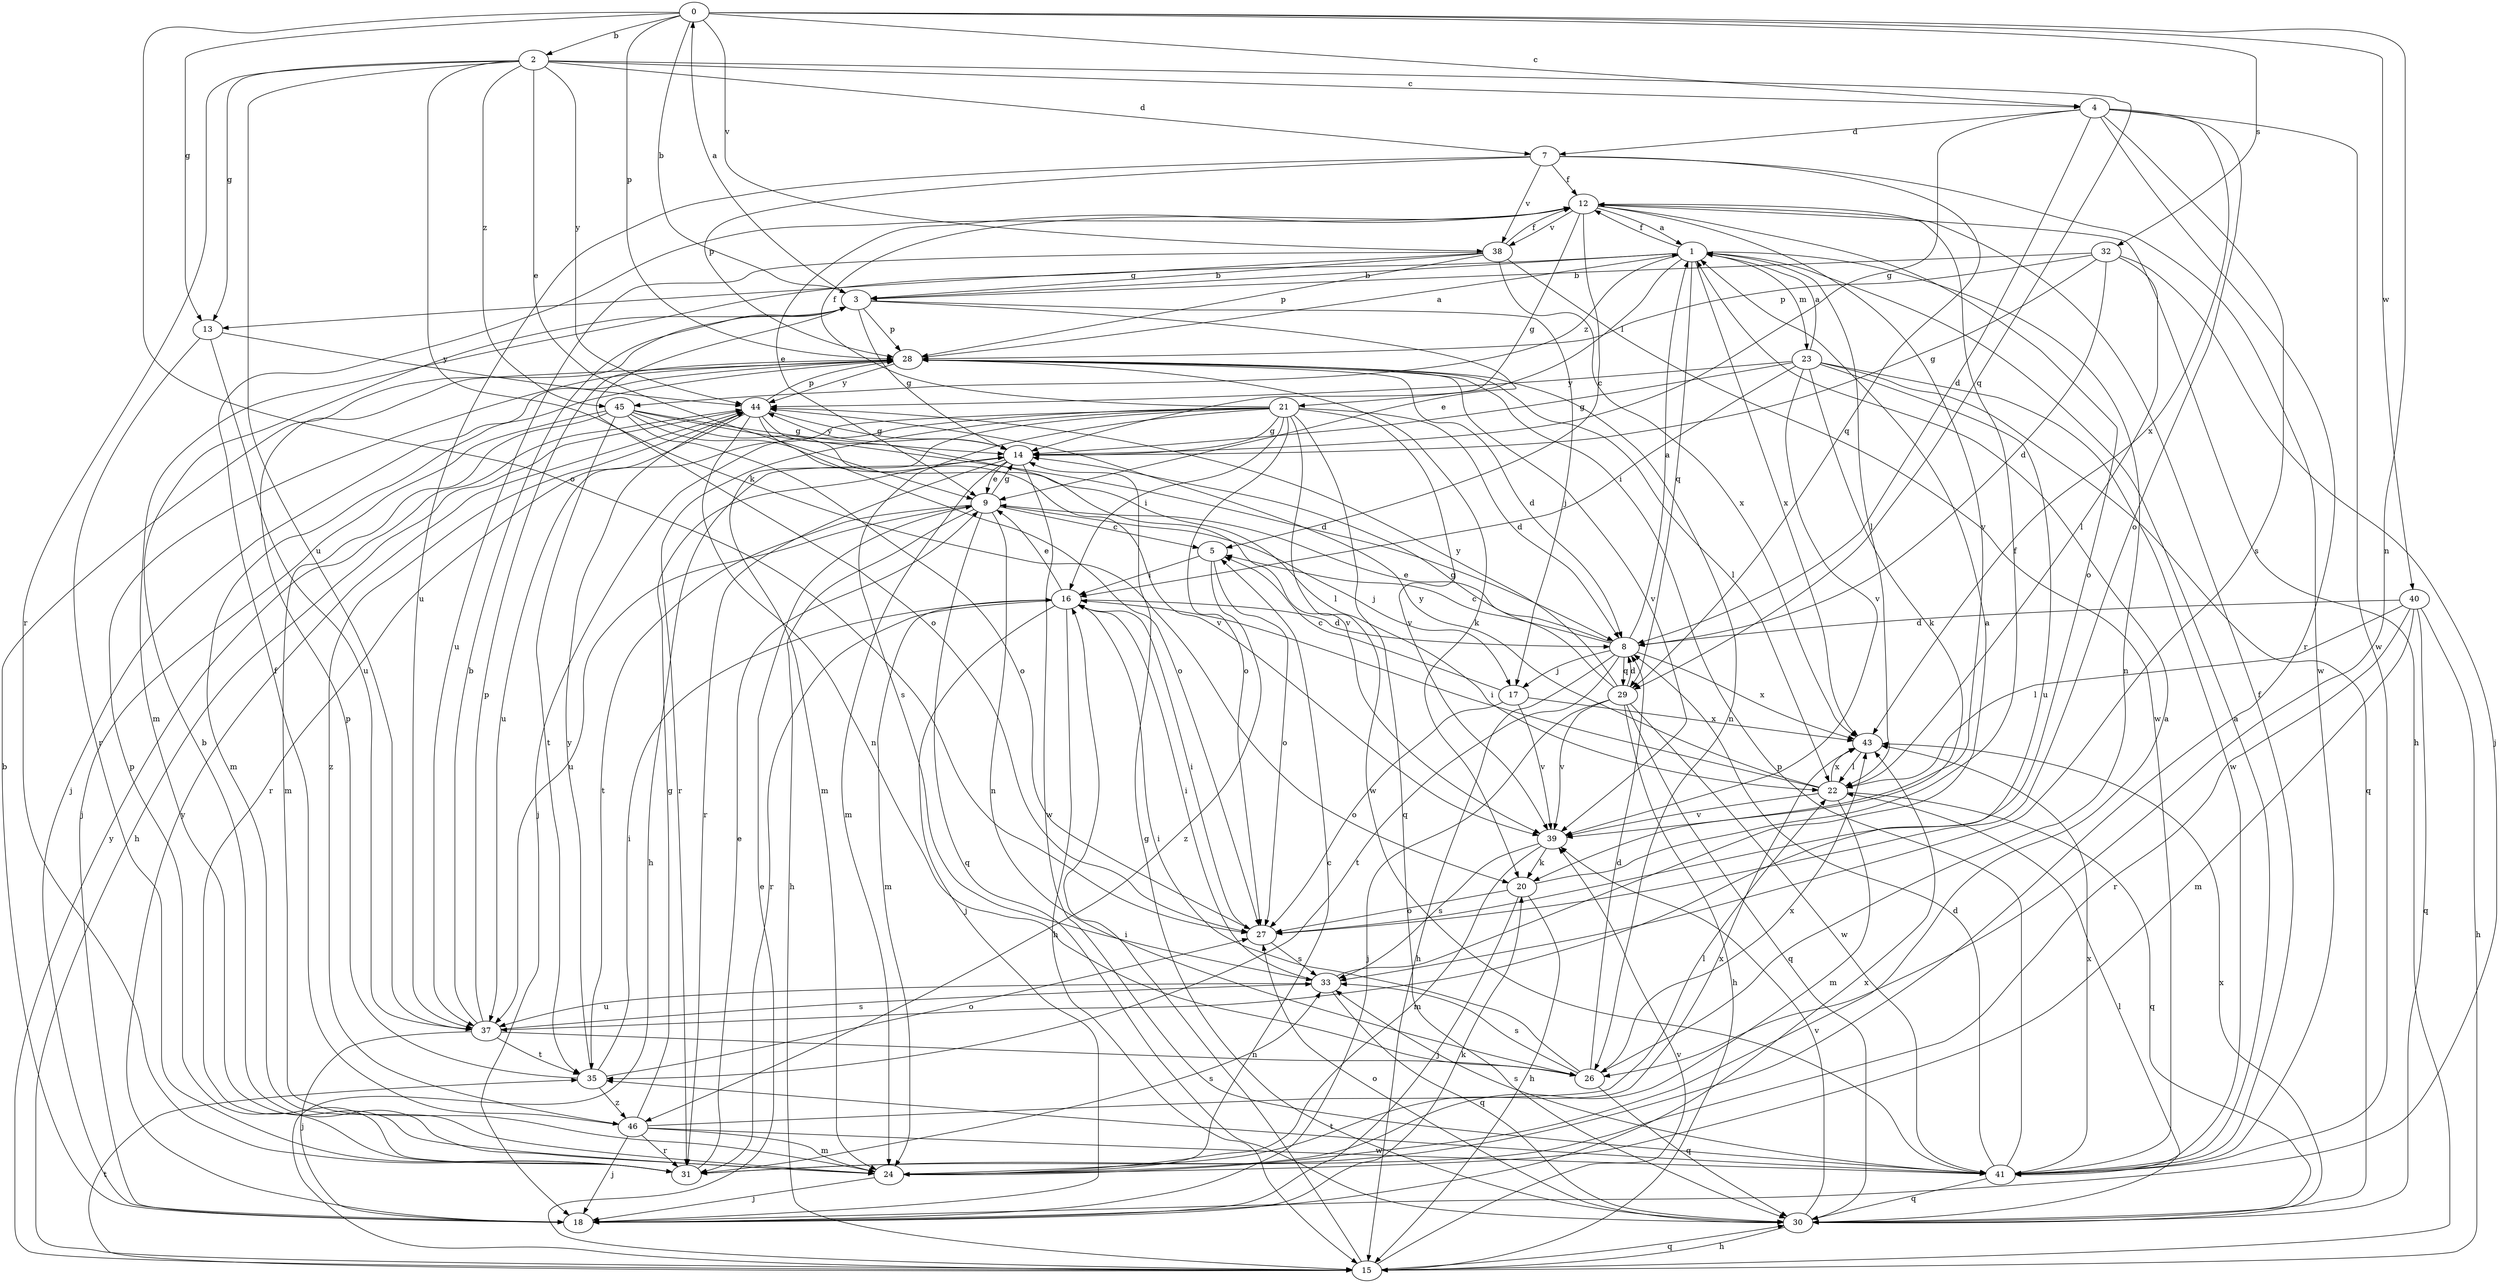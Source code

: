 strict digraph  {
0;
1;
2;
3;
4;
5;
7;
8;
9;
12;
13;
14;
15;
16;
17;
18;
20;
21;
22;
23;
24;
26;
27;
28;
29;
30;
31;
32;
33;
35;
37;
38;
39;
40;
41;
43;
44;
45;
46;
0 -> 2  [label=b];
0 -> 3  [label=b];
0 -> 4  [label=c];
0 -> 13  [label=g];
0 -> 26  [label=n];
0 -> 27  [label=o];
0 -> 28  [label=p];
0 -> 32  [label=s];
0 -> 38  [label=v];
0 -> 40  [label=w];
1 -> 3  [label=b];
1 -> 12  [label=f];
1 -> 13  [label=g];
1 -> 21  [label=l];
1 -> 22  [label=l];
1 -> 23  [label=m];
1 -> 26  [label=n];
1 -> 29  [label=q];
1 -> 43  [label=x];
1 -> 45  [label=z];
2 -> 4  [label=c];
2 -> 7  [label=d];
2 -> 9  [label=e];
2 -> 13  [label=g];
2 -> 20  [label=k];
2 -> 29  [label=q];
2 -> 31  [label=r];
2 -> 37  [label=u];
2 -> 44  [label=y];
2 -> 45  [label=z];
3 -> 0  [label=a];
3 -> 9  [label=e];
3 -> 14  [label=g];
3 -> 17  [label=j];
3 -> 27  [label=o];
3 -> 28  [label=p];
4 -> 7  [label=d];
4 -> 8  [label=d];
4 -> 14  [label=g];
4 -> 27  [label=o];
4 -> 31  [label=r];
4 -> 33  [label=s];
4 -> 41  [label=w];
4 -> 43  [label=x];
5 -> 16  [label=i];
5 -> 27  [label=o];
5 -> 46  [label=z];
7 -> 12  [label=f];
7 -> 28  [label=p];
7 -> 29  [label=q];
7 -> 37  [label=u];
7 -> 38  [label=v];
7 -> 41  [label=w];
8 -> 1  [label=a];
8 -> 5  [label=c];
8 -> 9  [label=e];
8 -> 15  [label=h];
8 -> 17  [label=j];
8 -> 29  [label=q];
8 -> 35  [label=t];
8 -> 43  [label=x];
9 -> 5  [label=c];
9 -> 14  [label=g];
9 -> 15  [label=h];
9 -> 17  [label=j];
9 -> 26  [label=n];
9 -> 30  [label=q];
9 -> 35  [label=t];
9 -> 37  [label=u];
12 -> 1  [label=a];
12 -> 5  [label=c];
12 -> 9  [label=e];
12 -> 14  [label=g];
12 -> 15  [label=h];
12 -> 27  [label=o];
12 -> 38  [label=v];
12 -> 39  [label=v];
13 -> 31  [label=r];
13 -> 37  [label=u];
13 -> 44  [label=y];
14 -> 9  [label=e];
14 -> 15  [label=h];
14 -> 24  [label=m];
14 -> 31  [label=r];
14 -> 41  [label=w];
14 -> 44  [label=y];
15 -> 9  [label=e];
15 -> 16  [label=i];
15 -> 30  [label=q];
15 -> 35  [label=t];
15 -> 39  [label=v];
15 -> 44  [label=y];
16 -> 8  [label=d];
16 -> 9  [label=e];
16 -> 15  [label=h];
16 -> 18  [label=j];
16 -> 24  [label=m];
16 -> 31  [label=r];
17 -> 5  [label=c];
17 -> 27  [label=o];
17 -> 39  [label=v];
17 -> 43  [label=x];
18 -> 3  [label=b];
18 -> 20  [label=k];
18 -> 43  [label=x];
18 -> 44  [label=y];
20 -> 12  [label=f];
20 -> 15  [label=h];
20 -> 18  [label=j];
20 -> 27  [label=o];
21 -> 8  [label=d];
21 -> 12  [label=f];
21 -> 14  [label=g];
21 -> 16  [label=i];
21 -> 18  [label=j];
21 -> 24  [label=m];
21 -> 27  [label=o];
21 -> 30  [label=q];
21 -> 31  [label=r];
21 -> 33  [label=s];
21 -> 37  [label=u];
21 -> 39  [label=v];
21 -> 41  [label=w];
22 -> 16  [label=i];
22 -> 24  [label=m];
22 -> 30  [label=q];
22 -> 39  [label=v];
22 -> 43  [label=x];
22 -> 44  [label=y];
23 -> 1  [label=a];
23 -> 14  [label=g];
23 -> 16  [label=i];
23 -> 20  [label=k];
23 -> 30  [label=q];
23 -> 37  [label=u];
23 -> 39  [label=v];
23 -> 41  [label=w];
23 -> 44  [label=y];
24 -> 1  [label=a];
24 -> 3  [label=b];
24 -> 5  [label=c];
24 -> 18  [label=j];
24 -> 43  [label=x];
26 -> 8  [label=d];
26 -> 16  [label=i];
26 -> 30  [label=q];
26 -> 33  [label=s];
26 -> 43  [label=x];
27 -> 16  [label=i];
27 -> 33  [label=s];
28 -> 1  [label=a];
28 -> 8  [label=d];
28 -> 18  [label=j];
28 -> 20  [label=k];
28 -> 22  [label=l];
28 -> 24  [label=m];
28 -> 26  [label=n];
28 -> 39  [label=v];
28 -> 44  [label=y];
29 -> 8  [label=d];
29 -> 14  [label=g];
29 -> 15  [label=h];
29 -> 18  [label=j];
29 -> 30  [label=q];
29 -> 39  [label=v];
29 -> 41  [label=w];
29 -> 44  [label=y];
30 -> 14  [label=g];
30 -> 15  [label=h];
30 -> 22  [label=l];
30 -> 27  [label=o];
30 -> 39  [label=v];
30 -> 43  [label=x];
31 -> 9  [label=e];
31 -> 28  [label=p];
31 -> 33  [label=s];
32 -> 3  [label=b];
32 -> 8  [label=d];
32 -> 14  [label=g];
32 -> 18  [label=j];
32 -> 22  [label=l];
32 -> 28  [label=p];
33 -> 1  [label=a];
33 -> 16  [label=i];
33 -> 30  [label=q];
33 -> 37  [label=u];
35 -> 16  [label=i];
35 -> 27  [label=o];
35 -> 28  [label=p];
35 -> 44  [label=y];
35 -> 46  [label=z];
37 -> 3  [label=b];
37 -> 18  [label=j];
37 -> 26  [label=n];
37 -> 28  [label=p];
37 -> 33  [label=s];
37 -> 35  [label=t];
38 -> 3  [label=b];
38 -> 12  [label=f];
38 -> 24  [label=m];
38 -> 28  [label=p];
38 -> 37  [label=u];
38 -> 41  [label=w];
38 -> 43  [label=x];
39 -> 20  [label=k];
39 -> 24  [label=m];
39 -> 33  [label=s];
40 -> 8  [label=d];
40 -> 15  [label=h];
40 -> 22  [label=l];
40 -> 24  [label=m];
40 -> 30  [label=q];
40 -> 31  [label=r];
41 -> 1  [label=a];
41 -> 8  [label=d];
41 -> 12  [label=f];
41 -> 28  [label=p];
41 -> 30  [label=q];
41 -> 33  [label=s];
41 -> 35  [label=t];
41 -> 43  [label=x];
43 -> 22  [label=l];
44 -> 14  [label=g];
44 -> 15  [label=h];
44 -> 26  [label=n];
44 -> 27  [label=o];
44 -> 28  [label=p];
44 -> 31  [label=r];
44 -> 39  [label=v];
44 -> 46  [label=z];
45 -> 8  [label=d];
45 -> 14  [label=g];
45 -> 18  [label=j];
45 -> 22  [label=l];
45 -> 24  [label=m];
45 -> 27  [label=o];
45 -> 35  [label=t];
45 -> 39  [label=v];
46 -> 12  [label=f];
46 -> 14  [label=g];
46 -> 18  [label=j];
46 -> 22  [label=l];
46 -> 24  [label=m];
46 -> 31  [label=r];
46 -> 41  [label=w];
}
